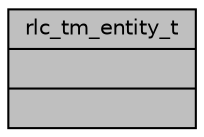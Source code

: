 digraph "rlc_tm_entity_t"
{
 // LATEX_PDF_SIZE
  edge [fontname="Helvetica",fontsize="10",labelfontname="Helvetica",labelfontsize="10"];
  node [fontname="Helvetica",fontsize="10",shape=record];
  Node1 [label="{rlc_tm_entity_t\n||}",height=0.2,width=0.4,color="black", fillcolor="grey75", style="filled", fontcolor="black",tooltip="Structure containing a RLC TM instance protocol variables, allocation variables, buffers and other mi..."];
}

